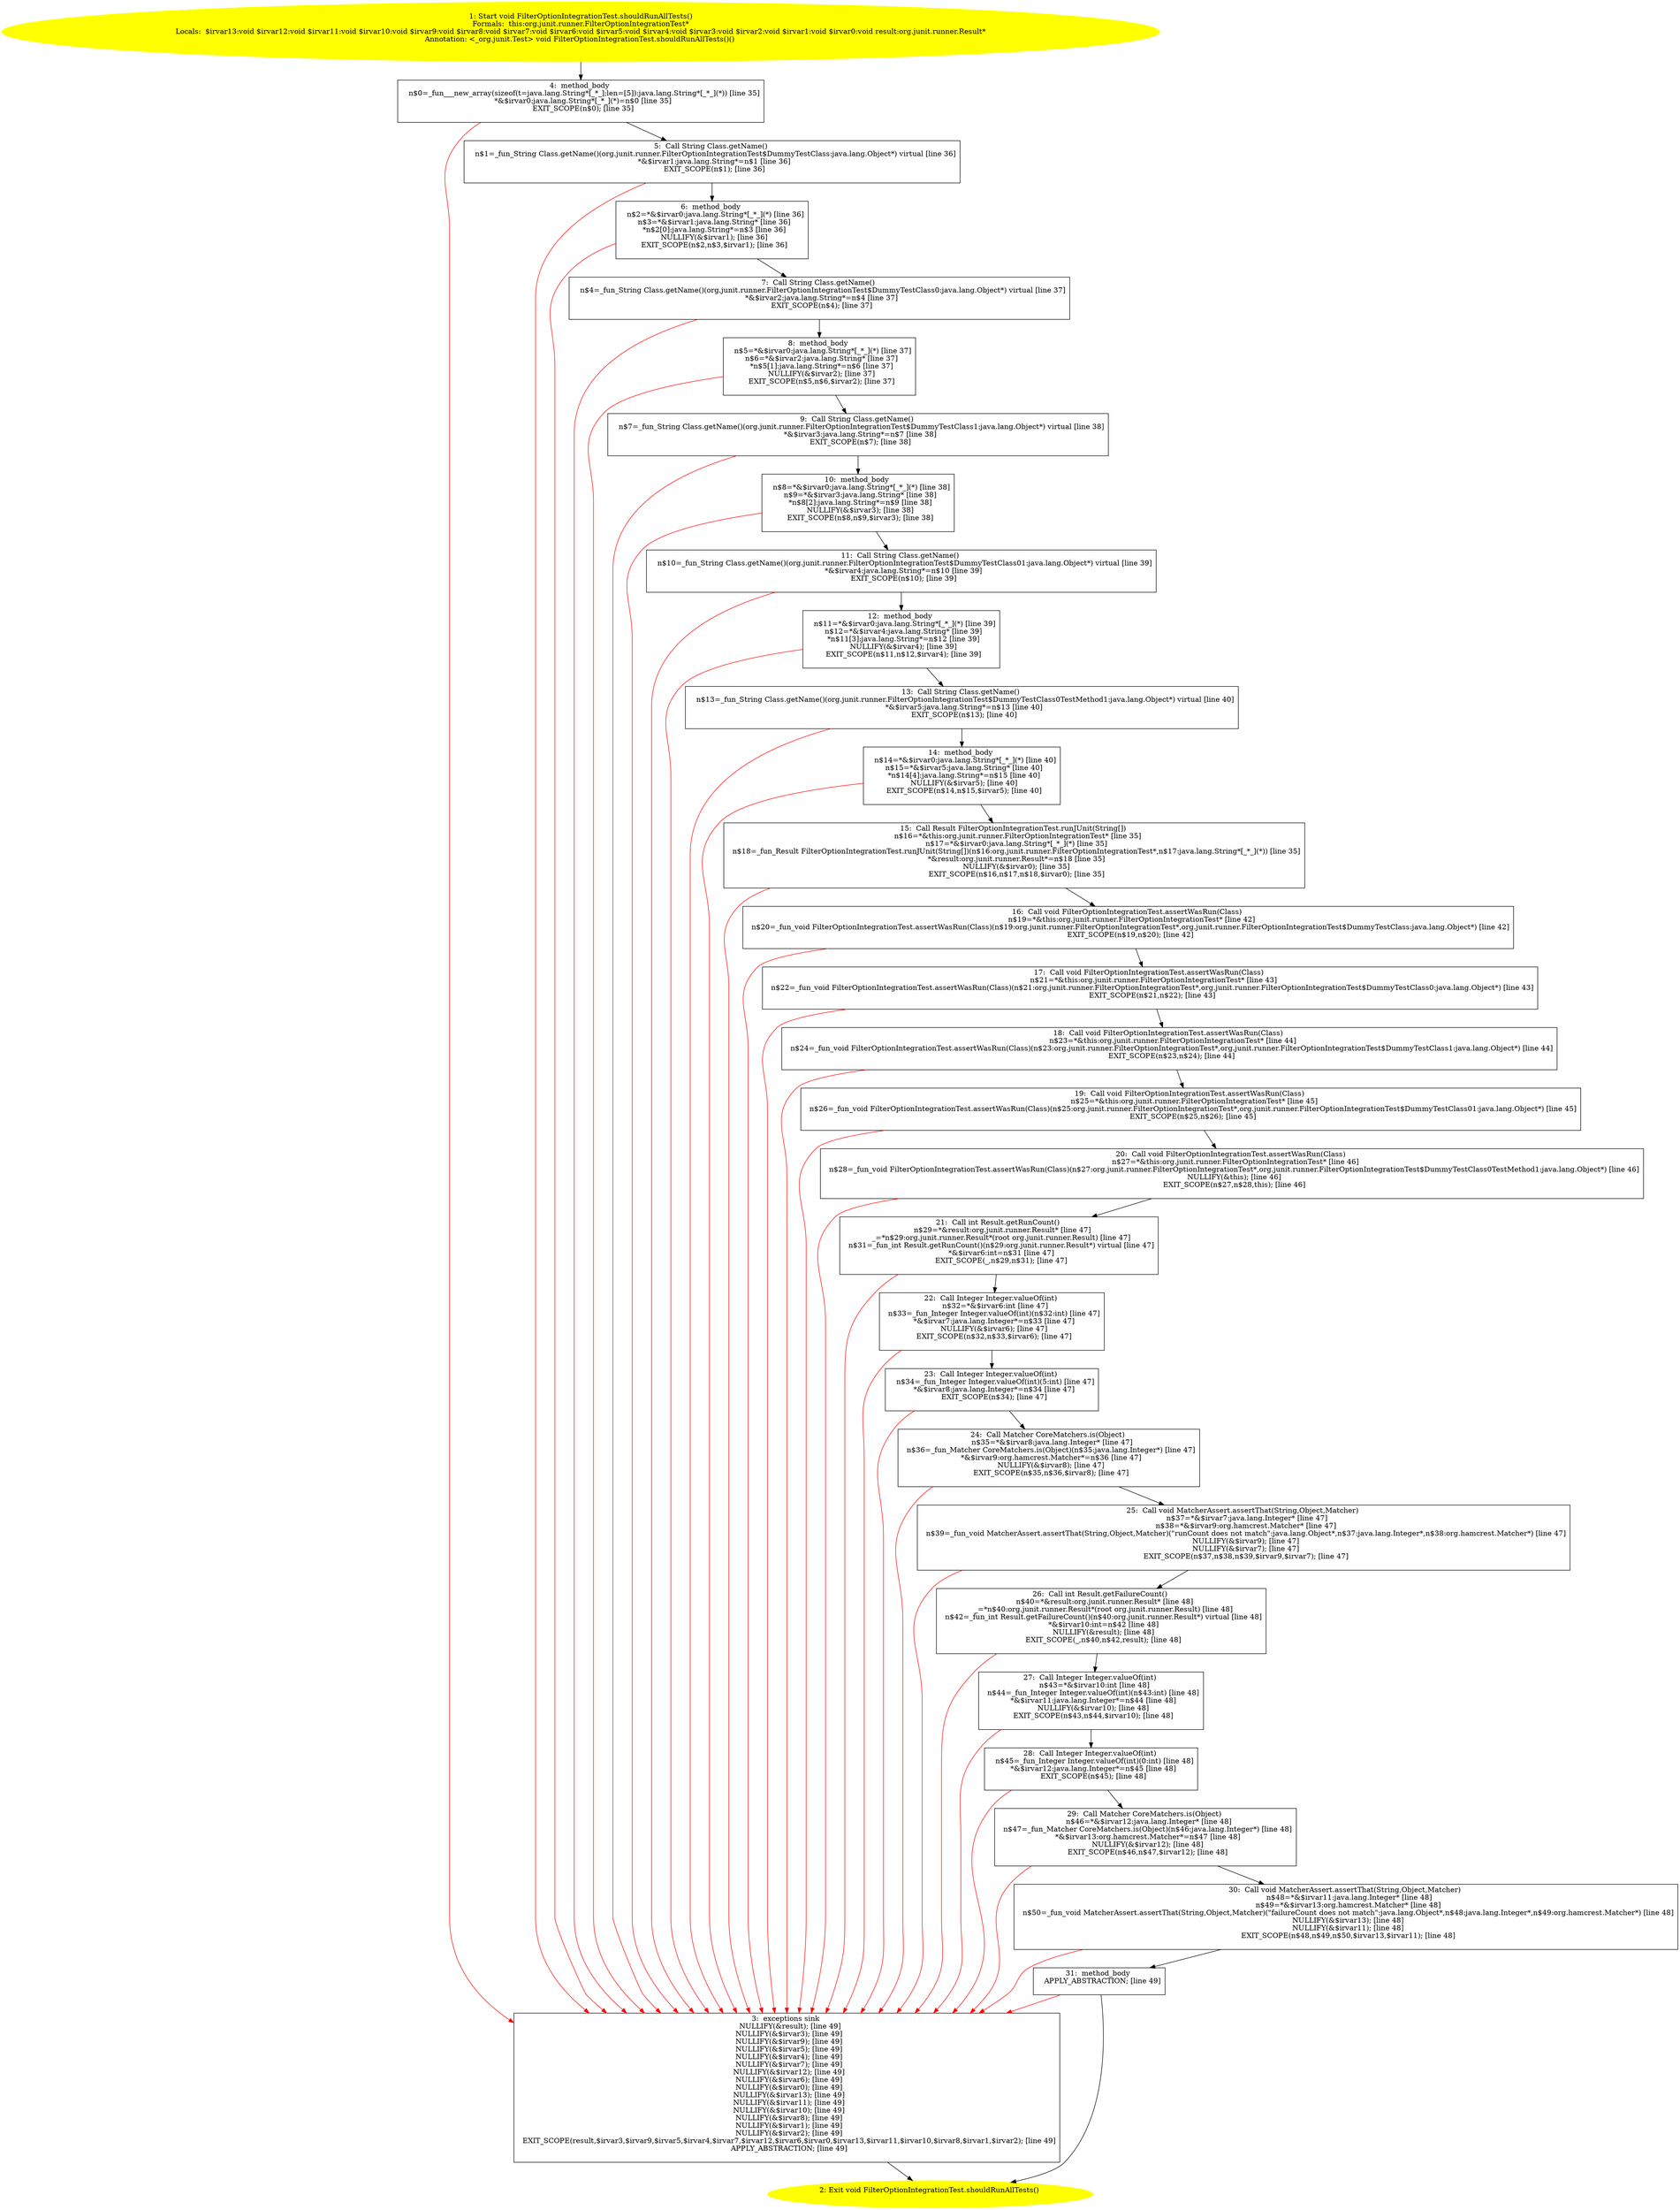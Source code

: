 /* @generated */
digraph cfg {
"org.junit.runner.FilterOptionIntegrationTest.shouldRunAllTests():void.c0cd395fb681010e629fad230c0ded54_1" [label="1: Start void FilterOptionIntegrationTest.shouldRunAllTests()\nFormals:  this:org.junit.runner.FilterOptionIntegrationTest*\nLocals:  $irvar13:void $irvar12:void $irvar11:void $irvar10:void $irvar9:void $irvar8:void $irvar7:void $irvar6:void $irvar5:void $irvar4:void $irvar3:void $irvar2:void $irvar1:void $irvar0:void result:org.junit.runner.Result*\nAnnotation: <_org.junit.Test> void FilterOptionIntegrationTest.shouldRunAllTests()() \n  " color=yellow style=filled]
	

	 "org.junit.runner.FilterOptionIntegrationTest.shouldRunAllTests():void.c0cd395fb681010e629fad230c0ded54_1" -> "org.junit.runner.FilterOptionIntegrationTest.shouldRunAllTests():void.c0cd395fb681010e629fad230c0ded54_4" ;
"org.junit.runner.FilterOptionIntegrationTest.shouldRunAllTests():void.c0cd395fb681010e629fad230c0ded54_2" [label="2: Exit void FilterOptionIntegrationTest.shouldRunAllTests() \n  " color=yellow style=filled]
	

"org.junit.runner.FilterOptionIntegrationTest.shouldRunAllTests():void.c0cd395fb681010e629fad230c0ded54_3" [label="3:  exceptions sink \n   NULLIFY(&result); [line 49]\n  NULLIFY(&$irvar3); [line 49]\n  NULLIFY(&$irvar9); [line 49]\n  NULLIFY(&$irvar5); [line 49]\n  NULLIFY(&$irvar4); [line 49]\n  NULLIFY(&$irvar7); [line 49]\n  NULLIFY(&$irvar12); [line 49]\n  NULLIFY(&$irvar6); [line 49]\n  NULLIFY(&$irvar0); [line 49]\n  NULLIFY(&$irvar13); [line 49]\n  NULLIFY(&$irvar11); [line 49]\n  NULLIFY(&$irvar10); [line 49]\n  NULLIFY(&$irvar8); [line 49]\n  NULLIFY(&$irvar1); [line 49]\n  NULLIFY(&$irvar2); [line 49]\n  EXIT_SCOPE(result,$irvar3,$irvar9,$irvar5,$irvar4,$irvar7,$irvar12,$irvar6,$irvar0,$irvar13,$irvar11,$irvar10,$irvar8,$irvar1,$irvar2); [line 49]\n  APPLY_ABSTRACTION; [line 49]\n " shape="box"]
	

	 "org.junit.runner.FilterOptionIntegrationTest.shouldRunAllTests():void.c0cd395fb681010e629fad230c0ded54_3" -> "org.junit.runner.FilterOptionIntegrationTest.shouldRunAllTests():void.c0cd395fb681010e629fad230c0ded54_2" ;
"org.junit.runner.FilterOptionIntegrationTest.shouldRunAllTests():void.c0cd395fb681010e629fad230c0ded54_4" [label="4:  method_body \n   n$0=_fun___new_array(sizeof(t=java.lang.String*[_*_];len=[5]):java.lang.String*[_*_](*)) [line 35]\n  *&$irvar0:java.lang.String*[_*_](*)=n$0 [line 35]\n  EXIT_SCOPE(n$0); [line 35]\n " shape="box"]
	

	 "org.junit.runner.FilterOptionIntegrationTest.shouldRunAllTests():void.c0cd395fb681010e629fad230c0ded54_4" -> "org.junit.runner.FilterOptionIntegrationTest.shouldRunAllTests():void.c0cd395fb681010e629fad230c0ded54_5" ;
	 "org.junit.runner.FilterOptionIntegrationTest.shouldRunAllTests():void.c0cd395fb681010e629fad230c0ded54_4" -> "org.junit.runner.FilterOptionIntegrationTest.shouldRunAllTests():void.c0cd395fb681010e629fad230c0ded54_3" [color="red" ];
"org.junit.runner.FilterOptionIntegrationTest.shouldRunAllTests():void.c0cd395fb681010e629fad230c0ded54_5" [label="5:  Call String Class.getName() \n   n$1=_fun_String Class.getName()(org.junit.runner.FilterOptionIntegrationTest$DummyTestClass:java.lang.Object*) virtual [line 36]\n  *&$irvar1:java.lang.String*=n$1 [line 36]\n  EXIT_SCOPE(n$1); [line 36]\n " shape="box"]
	

	 "org.junit.runner.FilterOptionIntegrationTest.shouldRunAllTests():void.c0cd395fb681010e629fad230c0ded54_5" -> "org.junit.runner.FilterOptionIntegrationTest.shouldRunAllTests():void.c0cd395fb681010e629fad230c0ded54_6" ;
	 "org.junit.runner.FilterOptionIntegrationTest.shouldRunAllTests():void.c0cd395fb681010e629fad230c0ded54_5" -> "org.junit.runner.FilterOptionIntegrationTest.shouldRunAllTests():void.c0cd395fb681010e629fad230c0ded54_3" [color="red" ];
"org.junit.runner.FilterOptionIntegrationTest.shouldRunAllTests():void.c0cd395fb681010e629fad230c0ded54_6" [label="6:  method_body \n   n$2=*&$irvar0:java.lang.String*[_*_](*) [line 36]\n  n$3=*&$irvar1:java.lang.String* [line 36]\n  *n$2[0]:java.lang.String*=n$3 [line 36]\n  NULLIFY(&$irvar1); [line 36]\n  EXIT_SCOPE(n$2,n$3,$irvar1); [line 36]\n " shape="box"]
	

	 "org.junit.runner.FilterOptionIntegrationTest.shouldRunAllTests():void.c0cd395fb681010e629fad230c0ded54_6" -> "org.junit.runner.FilterOptionIntegrationTest.shouldRunAllTests():void.c0cd395fb681010e629fad230c0ded54_7" ;
	 "org.junit.runner.FilterOptionIntegrationTest.shouldRunAllTests():void.c0cd395fb681010e629fad230c0ded54_6" -> "org.junit.runner.FilterOptionIntegrationTest.shouldRunAllTests():void.c0cd395fb681010e629fad230c0ded54_3" [color="red" ];
"org.junit.runner.FilterOptionIntegrationTest.shouldRunAllTests():void.c0cd395fb681010e629fad230c0ded54_7" [label="7:  Call String Class.getName() \n   n$4=_fun_String Class.getName()(org.junit.runner.FilterOptionIntegrationTest$DummyTestClass0:java.lang.Object*) virtual [line 37]\n  *&$irvar2:java.lang.String*=n$4 [line 37]\n  EXIT_SCOPE(n$4); [line 37]\n " shape="box"]
	

	 "org.junit.runner.FilterOptionIntegrationTest.shouldRunAllTests():void.c0cd395fb681010e629fad230c0ded54_7" -> "org.junit.runner.FilterOptionIntegrationTest.shouldRunAllTests():void.c0cd395fb681010e629fad230c0ded54_8" ;
	 "org.junit.runner.FilterOptionIntegrationTest.shouldRunAllTests():void.c0cd395fb681010e629fad230c0ded54_7" -> "org.junit.runner.FilterOptionIntegrationTest.shouldRunAllTests():void.c0cd395fb681010e629fad230c0ded54_3" [color="red" ];
"org.junit.runner.FilterOptionIntegrationTest.shouldRunAllTests():void.c0cd395fb681010e629fad230c0ded54_8" [label="8:  method_body \n   n$5=*&$irvar0:java.lang.String*[_*_](*) [line 37]\n  n$6=*&$irvar2:java.lang.String* [line 37]\n  *n$5[1]:java.lang.String*=n$6 [line 37]\n  NULLIFY(&$irvar2); [line 37]\n  EXIT_SCOPE(n$5,n$6,$irvar2); [line 37]\n " shape="box"]
	

	 "org.junit.runner.FilterOptionIntegrationTest.shouldRunAllTests():void.c0cd395fb681010e629fad230c0ded54_8" -> "org.junit.runner.FilterOptionIntegrationTest.shouldRunAllTests():void.c0cd395fb681010e629fad230c0ded54_9" ;
	 "org.junit.runner.FilterOptionIntegrationTest.shouldRunAllTests():void.c0cd395fb681010e629fad230c0ded54_8" -> "org.junit.runner.FilterOptionIntegrationTest.shouldRunAllTests():void.c0cd395fb681010e629fad230c0ded54_3" [color="red" ];
"org.junit.runner.FilterOptionIntegrationTest.shouldRunAllTests():void.c0cd395fb681010e629fad230c0ded54_9" [label="9:  Call String Class.getName() \n   n$7=_fun_String Class.getName()(org.junit.runner.FilterOptionIntegrationTest$DummyTestClass1:java.lang.Object*) virtual [line 38]\n  *&$irvar3:java.lang.String*=n$7 [line 38]\n  EXIT_SCOPE(n$7); [line 38]\n " shape="box"]
	

	 "org.junit.runner.FilterOptionIntegrationTest.shouldRunAllTests():void.c0cd395fb681010e629fad230c0ded54_9" -> "org.junit.runner.FilterOptionIntegrationTest.shouldRunAllTests():void.c0cd395fb681010e629fad230c0ded54_10" ;
	 "org.junit.runner.FilterOptionIntegrationTest.shouldRunAllTests():void.c0cd395fb681010e629fad230c0ded54_9" -> "org.junit.runner.FilterOptionIntegrationTest.shouldRunAllTests():void.c0cd395fb681010e629fad230c0ded54_3" [color="red" ];
"org.junit.runner.FilterOptionIntegrationTest.shouldRunAllTests():void.c0cd395fb681010e629fad230c0ded54_10" [label="10:  method_body \n   n$8=*&$irvar0:java.lang.String*[_*_](*) [line 38]\n  n$9=*&$irvar3:java.lang.String* [line 38]\n  *n$8[2]:java.lang.String*=n$9 [line 38]\n  NULLIFY(&$irvar3); [line 38]\n  EXIT_SCOPE(n$8,n$9,$irvar3); [line 38]\n " shape="box"]
	

	 "org.junit.runner.FilterOptionIntegrationTest.shouldRunAllTests():void.c0cd395fb681010e629fad230c0ded54_10" -> "org.junit.runner.FilterOptionIntegrationTest.shouldRunAllTests():void.c0cd395fb681010e629fad230c0ded54_11" ;
	 "org.junit.runner.FilterOptionIntegrationTest.shouldRunAllTests():void.c0cd395fb681010e629fad230c0ded54_10" -> "org.junit.runner.FilterOptionIntegrationTest.shouldRunAllTests():void.c0cd395fb681010e629fad230c0ded54_3" [color="red" ];
"org.junit.runner.FilterOptionIntegrationTest.shouldRunAllTests():void.c0cd395fb681010e629fad230c0ded54_11" [label="11:  Call String Class.getName() \n   n$10=_fun_String Class.getName()(org.junit.runner.FilterOptionIntegrationTest$DummyTestClass01:java.lang.Object*) virtual [line 39]\n  *&$irvar4:java.lang.String*=n$10 [line 39]\n  EXIT_SCOPE(n$10); [line 39]\n " shape="box"]
	

	 "org.junit.runner.FilterOptionIntegrationTest.shouldRunAllTests():void.c0cd395fb681010e629fad230c0ded54_11" -> "org.junit.runner.FilterOptionIntegrationTest.shouldRunAllTests():void.c0cd395fb681010e629fad230c0ded54_12" ;
	 "org.junit.runner.FilterOptionIntegrationTest.shouldRunAllTests():void.c0cd395fb681010e629fad230c0ded54_11" -> "org.junit.runner.FilterOptionIntegrationTest.shouldRunAllTests():void.c0cd395fb681010e629fad230c0ded54_3" [color="red" ];
"org.junit.runner.FilterOptionIntegrationTest.shouldRunAllTests():void.c0cd395fb681010e629fad230c0ded54_12" [label="12:  method_body \n   n$11=*&$irvar0:java.lang.String*[_*_](*) [line 39]\n  n$12=*&$irvar4:java.lang.String* [line 39]\n  *n$11[3]:java.lang.String*=n$12 [line 39]\n  NULLIFY(&$irvar4); [line 39]\n  EXIT_SCOPE(n$11,n$12,$irvar4); [line 39]\n " shape="box"]
	

	 "org.junit.runner.FilterOptionIntegrationTest.shouldRunAllTests():void.c0cd395fb681010e629fad230c0ded54_12" -> "org.junit.runner.FilterOptionIntegrationTest.shouldRunAllTests():void.c0cd395fb681010e629fad230c0ded54_13" ;
	 "org.junit.runner.FilterOptionIntegrationTest.shouldRunAllTests():void.c0cd395fb681010e629fad230c0ded54_12" -> "org.junit.runner.FilterOptionIntegrationTest.shouldRunAllTests():void.c0cd395fb681010e629fad230c0ded54_3" [color="red" ];
"org.junit.runner.FilterOptionIntegrationTest.shouldRunAllTests():void.c0cd395fb681010e629fad230c0ded54_13" [label="13:  Call String Class.getName() \n   n$13=_fun_String Class.getName()(org.junit.runner.FilterOptionIntegrationTest$DummyTestClass0TestMethod1:java.lang.Object*) virtual [line 40]\n  *&$irvar5:java.lang.String*=n$13 [line 40]\n  EXIT_SCOPE(n$13); [line 40]\n " shape="box"]
	

	 "org.junit.runner.FilterOptionIntegrationTest.shouldRunAllTests():void.c0cd395fb681010e629fad230c0ded54_13" -> "org.junit.runner.FilterOptionIntegrationTest.shouldRunAllTests():void.c0cd395fb681010e629fad230c0ded54_14" ;
	 "org.junit.runner.FilterOptionIntegrationTest.shouldRunAllTests():void.c0cd395fb681010e629fad230c0ded54_13" -> "org.junit.runner.FilterOptionIntegrationTest.shouldRunAllTests():void.c0cd395fb681010e629fad230c0ded54_3" [color="red" ];
"org.junit.runner.FilterOptionIntegrationTest.shouldRunAllTests():void.c0cd395fb681010e629fad230c0ded54_14" [label="14:  method_body \n   n$14=*&$irvar0:java.lang.String*[_*_](*) [line 40]\n  n$15=*&$irvar5:java.lang.String* [line 40]\n  *n$14[4]:java.lang.String*=n$15 [line 40]\n  NULLIFY(&$irvar5); [line 40]\n  EXIT_SCOPE(n$14,n$15,$irvar5); [line 40]\n " shape="box"]
	

	 "org.junit.runner.FilterOptionIntegrationTest.shouldRunAllTests():void.c0cd395fb681010e629fad230c0ded54_14" -> "org.junit.runner.FilterOptionIntegrationTest.shouldRunAllTests():void.c0cd395fb681010e629fad230c0ded54_15" ;
	 "org.junit.runner.FilterOptionIntegrationTest.shouldRunAllTests():void.c0cd395fb681010e629fad230c0ded54_14" -> "org.junit.runner.FilterOptionIntegrationTest.shouldRunAllTests():void.c0cd395fb681010e629fad230c0ded54_3" [color="red" ];
"org.junit.runner.FilterOptionIntegrationTest.shouldRunAllTests():void.c0cd395fb681010e629fad230c0ded54_15" [label="15:  Call Result FilterOptionIntegrationTest.runJUnit(String[]) \n   n$16=*&this:org.junit.runner.FilterOptionIntegrationTest* [line 35]\n  n$17=*&$irvar0:java.lang.String*[_*_](*) [line 35]\n  n$18=_fun_Result FilterOptionIntegrationTest.runJUnit(String[])(n$16:org.junit.runner.FilterOptionIntegrationTest*,n$17:java.lang.String*[_*_](*)) [line 35]\n  *&result:org.junit.runner.Result*=n$18 [line 35]\n  NULLIFY(&$irvar0); [line 35]\n  EXIT_SCOPE(n$16,n$17,n$18,$irvar0); [line 35]\n " shape="box"]
	

	 "org.junit.runner.FilterOptionIntegrationTest.shouldRunAllTests():void.c0cd395fb681010e629fad230c0ded54_15" -> "org.junit.runner.FilterOptionIntegrationTest.shouldRunAllTests():void.c0cd395fb681010e629fad230c0ded54_16" ;
	 "org.junit.runner.FilterOptionIntegrationTest.shouldRunAllTests():void.c0cd395fb681010e629fad230c0ded54_15" -> "org.junit.runner.FilterOptionIntegrationTest.shouldRunAllTests():void.c0cd395fb681010e629fad230c0ded54_3" [color="red" ];
"org.junit.runner.FilterOptionIntegrationTest.shouldRunAllTests():void.c0cd395fb681010e629fad230c0ded54_16" [label="16:  Call void FilterOptionIntegrationTest.assertWasRun(Class) \n   n$19=*&this:org.junit.runner.FilterOptionIntegrationTest* [line 42]\n  n$20=_fun_void FilterOptionIntegrationTest.assertWasRun(Class)(n$19:org.junit.runner.FilterOptionIntegrationTest*,org.junit.runner.FilterOptionIntegrationTest$DummyTestClass:java.lang.Object*) [line 42]\n  EXIT_SCOPE(n$19,n$20); [line 42]\n " shape="box"]
	

	 "org.junit.runner.FilterOptionIntegrationTest.shouldRunAllTests():void.c0cd395fb681010e629fad230c0ded54_16" -> "org.junit.runner.FilterOptionIntegrationTest.shouldRunAllTests():void.c0cd395fb681010e629fad230c0ded54_17" ;
	 "org.junit.runner.FilterOptionIntegrationTest.shouldRunAllTests():void.c0cd395fb681010e629fad230c0ded54_16" -> "org.junit.runner.FilterOptionIntegrationTest.shouldRunAllTests():void.c0cd395fb681010e629fad230c0ded54_3" [color="red" ];
"org.junit.runner.FilterOptionIntegrationTest.shouldRunAllTests():void.c0cd395fb681010e629fad230c0ded54_17" [label="17:  Call void FilterOptionIntegrationTest.assertWasRun(Class) \n   n$21=*&this:org.junit.runner.FilterOptionIntegrationTest* [line 43]\n  n$22=_fun_void FilterOptionIntegrationTest.assertWasRun(Class)(n$21:org.junit.runner.FilterOptionIntegrationTest*,org.junit.runner.FilterOptionIntegrationTest$DummyTestClass0:java.lang.Object*) [line 43]\n  EXIT_SCOPE(n$21,n$22); [line 43]\n " shape="box"]
	

	 "org.junit.runner.FilterOptionIntegrationTest.shouldRunAllTests():void.c0cd395fb681010e629fad230c0ded54_17" -> "org.junit.runner.FilterOptionIntegrationTest.shouldRunAllTests():void.c0cd395fb681010e629fad230c0ded54_18" ;
	 "org.junit.runner.FilterOptionIntegrationTest.shouldRunAllTests():void.c0cd395fb681010e629fad230c0ded54_17" -> "org.junit.runner.FilterOptionIntegrationTest.shouldRunAllTests():void.c0cd395fb681010e629fad230c0ded54_3" [color="red" ];
"org.junit.runner.FilterOptionIntegrationTest.shouldRunAllTests():void.c0cd395fb681010e629fad230c0ded54_18" [label="18:  Call void FilterOptionIntegrationTest.assertWasRun(Class) \n   n$23=*&this:org.junit.runner.FilterOptionIntegrationTest* [line 44]\n  n$24=_fun_void FilterOptionIntegrationTest.assertWasRun(Class)(n$23:org.junit.runner.FilterOptionIntegrationTest*,org.junit.runner.FilterOptionIntegrationTest$DummyTestClass1:java.lang.Object*) [line 44]\n  EXIT_SCOPE(n$23,n$24); [line 44]\n " shape="box"]
	

	 "org.junit.runner.FilterOptionIntegrationTest.shouldRunAllTests():void.c0cd395fb681010e629fad230c0ded54_18" -> "org.junit.runner.FilterOptionIntegrationTest.shouldRunAllTests():void.c0cd395fb681010e629fad230c0ded54_19" ;
	 "org.junit.runner.FilterOptionIntegrationTest.shouldRunAllTests():void.c0cd395fb681010e629fad230c0ded54_18" -> "org.junit.runner.FilterOptionIntegrationTest.shouldRunAllTests():void.c0cd395fb681010e629fad230c0ded54_3" [color="red" ];
"org.junit.runner.FilterOptionIntegrationTest.shouldRunAllTests():void.c0cd395fb681010e629fad230c0ded54_19" [label="19:  Call void FilterOptionIntegrationTest.assertWasRun(Class) \n   n$25=*&this:org.junit.runner.FilterOptionIntegrationTest* [line 45]\n  n$26=_fun_void FilterOptionIntegrationTest.assertWasRun(Class)(n$25:org.junit.runner.FilterOptionIntegrationTest*,org.junit.runner.FilterOptionIntegrationTest$DummyTestClass01:java.lang.Object*) [line 45]\n  EXIT_SCOPE(n$25,n$26); [line 45]\n " shape="box"]
	

	 "org.junit.runner.FilterOptionIntegrationTest.shouldRunAllTests():void.c0cd395fb681010e629fad230c0ded54_19" -> "org.junit.runner.FilterOptionIntegrationTest.shouldRunAllTests():void.c0cd395fb681010e629fad230c0ded54_20" ;
	 "org.junit.runner.FilterOptionIntegrationTest.shouldRunAllTests():void.c0cd395fb681010e629fad230c0ded54_19" -> "org.junit.runner.FilterOptionIntegrationTest.shouldRunAllTests():void.c0cd395fb681010e629fad230c0ded54_3" [color="red" ];
"org.junit.runner.FilterOptionIntegrationTest.shouldRunAllTests():void.c0cd395fb681010e629fad230c0ded54_20" [label="20:  Call void FilterOptionIntegrationTest.assertWasRun(Class) \n   n$27=*&this:org.junit.runner.FilterOptionIntegrationTest* [line 46]\n  n$28=_fun_void FilterOptionIntegrationTest.assertWasRun(Class)(n$27:org.junit.runner.FilterOptionIntegrationTest*,org.junit.runner.FilterOptionIntegrationTest$DummyTestClass0TestMethod1:java.lang.Object*) [line 46]\n  NULLIFY(&this); [line 46]\n  EXIT_SCOPE(n$27,n$28,this); [line 46]\n " shape="box"]
	

	 "org.junit.runner.FilterOptionIntegrationTest.shouldRunAllTests():void.c0cd395fb681010e629fad230c0ded54_20" -> "org.junit.runner.FilterOptionIntegrationTest.shouldRunAllTests():void.c0cd395fb681010e629fad230c0ded54_21" ;
	 "org.junit.runner.FilterOptionIntegrationTest.shouldRunAllTests():void.c0cd395fb681010e629fad230c0ded54_20" -> "org.junit.runner.FilterOptionIntegrationTest.shouldRunAllTests():void.c0cd395fb681010e629fad230c0ded54_3" [color="red" ];
"org.junit.runner.FilterOptionIntegrationTest.shouldRunAllTests():void.c0cd395fb681010e629fad230c0ded54_21" [label="21:  Call int Result.getRunCount() \n   n$29=*&result:org.junit.runner.Result* [line 47]\n  _=*n$29:org.junit.runner.Result*(root org.junit.runner.Result) [line 47]\n  n$31=_fun_int Result.getRunCount()(n$29:org.junit.runner.Result*) virtual [line 47]\n  *&$irvar6:int=n$31 [line 47]\n  EXIT_SCOPE(_,n$29,n$31); [line 47]\n " shape="box"]
	

	 "org.junit.runner.FilterOptionIntegrationTest.shouldRunAllTests():void.c0cd395fb681010e629fad230c0ded54_21" -> "org.junit.runner.FilterOptionIntegrationTest.shouldRunAllTests():void.c0cd395fb681010e629fad230c0ded54_22" ;
	 "org.junit.runner.FilterOptionIntegrationTest.shouldRunAllTests():void.c0cd395fb681010e629fad230c0ded54_21" -> "org.junit.runner.FilterOptionIntegrationTest.shouldRunAllTests():void.c0cd395fb681010e629fad230c0ded54_3" [color="red" ];
"org.junit.runner.FilterOptionIntegrationTest.shouldRunAllTests():void.c0cd395fb681010e629fad230c0ded54_22" [label="22:  Call Integer Integer.valueOf(int) \n   n$32=*&$irvar6:int [line 47]\n  n$33=_fun_Integer Integer.valueOf(int)(n$32:int) [line 47]\n  *&$irvar7:java.lang.Integer*=n$33 [line 47]\n  NULLIFY(&$irvar6); [line 47]\n  EXIT_SCOPE(n$32,n$33,$irvar6); [line 47]\n " shape="box"]
	

	 "org.junit.runner.FilterOptionIntegrationTest.shouldRunAllTests():void.c0cd395fb681010e629fad230c0ded54_22" -> "org.junit.runner.FilterOptionIntegrationTest.shouldRunAllTests():void.c0cd395fb681010e629fad230c0ded54_23" ;
	 "org.junit.runner.FilterOptionIntegrationTest.shouldRunAllTests():void.c0cd395fb681010e629fad230c0ded54_22" -> "org.junit.runner.FilterOptionIntegrationTest.shouldRunAllTests():void.c0cd395fb681010e629fad230c0ded54_3" [color="red" ];
"org.junit.runner.FilterOptionIntegrationTest.shouldRunAllTests():void.c0cd395fb681010e629fad230c0ded54_23" [label="23:  Call Integer Integer.valueOf(int) \n   n$34=_fun_Integer Integer.valueOf(int)(5:int) [line 47]\n  *&$irvar8:java.lang.Integer*=n$34 [line 47]\n  EXIT_SCOPE(n$34); [line 47]\n " shape="box"]
	

	 "org.junit.runner.FilterOptionIntegrationTest.shouldRunAllTests():void.c0cd395fb681010e629fad230c0ded54_23" -> "org.junit.runner.FilterOptionIntegrationTest.shouldRunAllTests():void.c0cd395fb681010e629fad230c0ded54_24" ;
	 "org.junit.runner.FilterOptionIntegrationTest.shouldRunAllTests():void.c0cd395fb681010e629fad230c0ded54_23" -> "org.junit.runner.FilterOptionIntegrationTest.shouldRunAllTests():void.c0cd395fb681010e629fad230c0ded54_3" [color="red" ];
"org.junit.runner.FilterOptionIntegrationTest.shouldRunAllTests():void.c0cd395fb681010e629fad230c0ded54_24" [label="24:  Call Matcher CoreMatchers.is(Object) \n   n$35=*&$irvar8:java.lang.Integer* [line 47]\n  n$36=_fun_Matcher CoreMatchers.is(Object)(n$35:java.lang.Integer*) [line 47]\n  *&$irvar9:org.hamcrest.Matcher*=n$36 [line 47]\n  NULLIFY(&$irvar8); [line 47]\n  EXIT_SCOPE(n$35,n$36,$irvar8); [line 47]\n " shape="box"]
	

	 "org.junit.runner.FilterOptionIntegrationTest.shouldRunAllTests():void.c0cd395fb681010e629fad230c0ded54_24" -> "org.junit.runner.FilterOptionIntegrationTest.shouldRunAllTests():void.c0cd395fb681010e629fad230c0ded54_25" ;
	 "org.junit.runner.FilterOptionIntegrationTest.shouldRunAllTests():void.c0cd395fb681010e629fad230c0ded54_24" -> "org.junit.runner.FilterOptionIntegrationTest.shouldRunAllTests():void.c0cd395fb681010e629fad230c0ded54_3" [color="red" ];
"org.junit.runner.FilterOptionIntegrationTest.shouldRunAllTests():void.c0cd395fb681010e629fad230c0ded54_25" [label="25:  Call void MatcherAssert.assertThat(String,Object,Matcher) \n   n$37=*&$irvar7:java.lang.Integer* [line 47]\n  n$38=*&$irvar9:org.hamcrest.Matcher* [line 47]\n  n$39=_fun_void MatcherAssert.assertThat(String,Object,Matcher)(\"runCount does not match\":java.lang.Object*,n$37:java.lang.Integer*,n$38:org.hamcrest.Matcher*) [line 47]\n  NULLIFY(&$irvar9); [line 47]\n  NULLIFY(&$irvar7); [line 47]\n  EXIT_SCOPE(n$37,n$38,n$39,$irvar9,$irvar7); [line 47]\n " shape="box"]
	

	 "org.junit.runner.FilterOptionIntegrationTest.shouldRunAllTests():void.c0cd395fb681010e629fad230c0ded54_25" -> "org.junit.runner.FilterOptionIntegrationTest.shouldRunAllTests():void.c0cd395fb681010e629fad230c0ded54_26" ;
	 "org.junit.runner.FilterOptionIntegrationTest.shouldRunAllTests():void.c0cd395fb681010e629fad230c0ded54_25" -> "org.junit.runner.FilterOptionIntegrationTest.shouldRunAllTests():void.c0cd395fb681010e629fad230c0ded54_3" [color="red" ];
"org.junit.runner.FilterOptionIntegrationTest.shouldRunAllTests():void.c0cd395fb681010e629fad230c0ded54_26" [label="26:  Call int Result.getFailureCount() \n   n$40=*&result:org.junit.runner.Result* [line 48]\n  _=*n$40:org.junit.runner.Result*(root org.junit.runner.Result) [line 48]\n  n$42=_fun_int Result.getFailureCount()(n$40:org.junit.runner.Result*) virtual [line 48]\n  *&$irvar10:int=n$42 [line 48]\n  NULLIFY(&result); [line 48]\n  EXIT_SCOPE(_,n$40,n$42,result); [line 48]\n " shape="box"]
	

	 "org.junit.runner.FilterOptionIntegrationTest.shouldRunAllTests():void.c0cd395fb681010e629fad230c0ded54_26" -> "org.junit.runner.FilterOptionIntegrationTest.shouldRunAllTests():void.c0cd395fb681010e629fad230c0ded54_27" ;
	 "org.junit.runner.FilterOptionIntegrationTest.shouldRunAllTests():void.c0cd395fb681010e629fad230c0ded54_26" -> "org.junit.runner.FilterOptionIntegrationTest.shouldRunAllTests():void.c0cd395fb681010e629fad230c0ded54_3" [color="red" ];
"org.junit.runner.FilterOptionIntegrationTest.shouldRunAllTests():void.c0cd395fb681010e629fad230c0ded54_27" [label="27:  Call Integer Integer.valueOf(int) \n   n$43=*&$irvar10:int [line 48]\n  n$44=_fun_Integer Integer.valueOf(int)(n$43:int) [line 48]\n  *&$irvar11:java.lang.Integer*=n$44 [line 48]\n  NULLIFY(&$irvar10); [line 48]\n  EXIT_SCOPE(n$43,n$44,$irvar10); [line 48]\n " shape="box"]
	

	 "org.junit.runner.FilterOptionIntegrationTest.shouldRunAllTests():void.c0cd395fb681010e629fad230c0ded54_27" -> "org.junit.runner.FilterOptionIntegrationTest.shouldRunAllTests():void.c0cd395fb681010e629fad230c0ded54_28" ;
	 "org.junit.runner.FilterOptionIntegrationTest.shouldRunAllTests():void.c0cd395fb681010e629fad230c0ded54_27" -> "org.junit.runner.FilterOptionIntegrationTest.shouldRunAllTests():void.c0cd395fb681010e629fad230c0ded54_3" [color="red" ];
"org.junit.runner.FilterOptionIntegrationTest.shouldRunAllTests():void.c0cd395fb681010e629fad230c0ded54_28" [label="28:  Call Integer Integer.valueOf(int) \n   n$45=_fun_Integer Integer.valueOf(int)(0:int) [line 48]\n  *&$irvar12:java.lang.Integer*=n$45 [line 48]\n  EXIT_SCOPE(n$45); [line 48]\n " shape="box"]
	

	 "org.junit.runner.FilterOptionIntegrationTest.shouldRunAllTests():void.c0cd395fb681010e629fad230c0ded54_28" -> "org.junit.runner.FilterOptionIntegrationTest.shouldRunAllTests():void.c0cd395fb681010e629fad230c0ded54_29" ;
	 "org.junit.runner.FilterOptionIntegrationTest.shouldRunAllTests():void.c0cd395fb681010e629fad230c0ded54_28" -> "org.junit.runner.FilterOptionIntegrationTest.shouldRunAllTests():void.c0cd395fb681010e629fad230c0ded54_3" [color="red" ];
"org.junit.runner.FilterOptionIntegrationTest.shouldRunAllTests():void.c0cd395fb681010e629fad230c0ded54_29" [label="29:  Call Matcher CoreMatchers.is(Object) \n   n$46=*&$irvar12:java.lang.Integer* [line 48]\n  n$47=_fun_Matcher CoreMatchers.is(Object)(n$46:java.lang.Integer*) [line 48]\n  *&$irvar13:org.hamcrest.Matcher*=n$47 [line 48]\n  NULLIFY(&$irvar12); [line 48]\n  EXIT_SCOPE(n$46,n$47,$irvar12); [line 48]\n " shape="box"]
	

	 "org.junit.runner.FilterOptionIntegrationTest.shouldRunAllTests():void.c0cd395fb681010e629fad230c0ded54_29" -> "org.junit.runner.FilterOptionIntegrationTest.shouldRunAllTests():void.c0cd395fb681010e629fad230c0ded54_30" ;
	 "org.junit.runner.FilterOptionIntegrationTest.shouldRunAllTests():void.c0cd395fb681010e629fad230c0ded54_29" -> "org.junit.runner.FilterOptionIntegrationTest.shouldRunAllTests():void.c0cd395fb681010e629fad230c0ded54_3" [color="red" ];
"org.junit.runner.FilterOptionIntegrationTest.shouldRunAllTests():void.c0cd395fb681010e629fad230c0ded54_30" [label="30:  Call void MatcherAssert.assertThat(String,Object,Matcher) \n   n$48=*&$irvar11:java.lang.Integer* [line 48]\n  n$49=*&$irvar13:org.hamcrest.Matcher* [line 48]\n  n$50=_fun_void MatcherAssert.assertThat(String,Object,Matcher)(\"failureCount does not match\":java.lang.Object*,n$48:java.lang.Integer*,n$49:org.hamcrest.Matcher*) [line 48]\n  NULLIFY(&$irvar13); [line 48]\n  NULLIFY(&$irvar11); [line 48]\n  EXIT_SCOPE(n$48,n$49,n$50,$irvar13,$irvar11); [line 48]\n " shape="box"]
	

	 "org.junit.runner.FilterOptionIntegrationTest.shouldRunAllTests():void.c0cd395fb681010e629fad230c0ded54_30" -> "org.junit.runner.FilterOptionIntegrationTest.shouldRunAllTests():void.c0cd395fb681010e629fad230c0ded54_31" ;
	 "org.junit.runner.FilterOptionIntegrationTest.shouldRunAllTests():void.c0cd395fb681010e629fad230c0ded54_30" -> "org.junit.runner.FilterOptionIntegrationTest.shouldRunAllTests():void.c0cd395fb681010e629fad230c0ded54_3" [color="red" ];
"org.junit.runner.FilterOptionIntegrationTest.shouldRunAllTests():void.c0cd395fb681010e629fad230c0ded54_31" [label="31:  method_body \n   APPLY_ABSTRACTION; [line 49]\n " shape="box"]
	

	 "org.junit.runner.FilterOptionIntegrationTest.shouldRunAllTests():void.c0cd395fb681010e629fad230c0ded54_31" -> "org.junit.runner.FilterOptionIntegrationTest.shouldRunAllTests():void.c0cd395fb681010e629fad230c0ded54_2" ;
	 "org.junit.runner.FilterOptionIntegrationTest.shouldRunAllTests():void.c0cd395fb681010e629fad230c0ded54_31" -> "org.junit.runner.FilterOptionIntegrationTest.shouldRunAllTests():void.c0cd395fb681010e629fad230c0ded54_3" [color="red" ];
}
